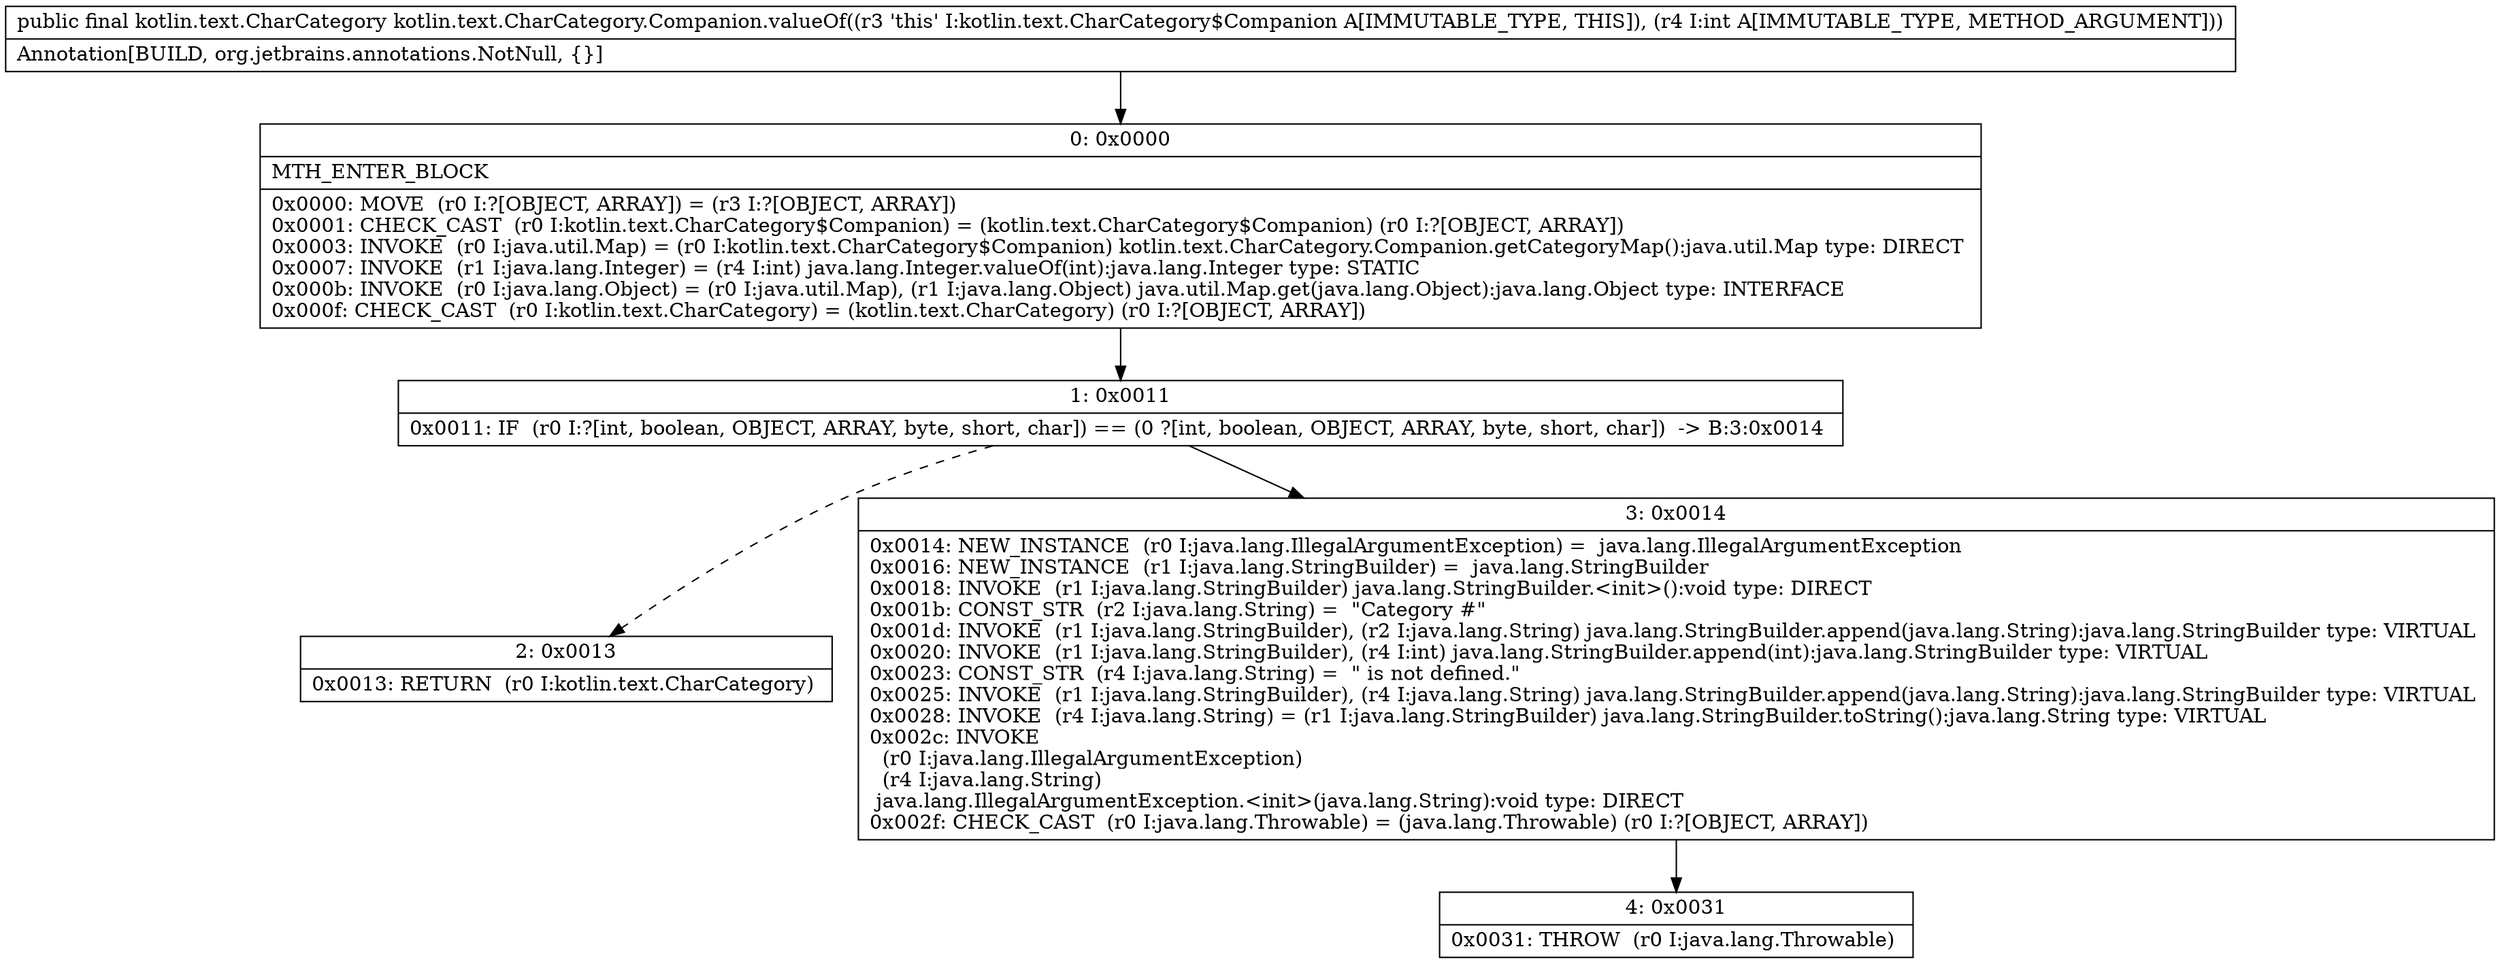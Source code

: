 digraph "CFG forkotlin.text.CharCategory.Companion.valueOf(I)Lkotlin\/text\/CharCategory;" {
Node_0 [shape=record,label="{0\:\ 0x0000|MTH_ENTER_BLOCK\l|0x0000: MOVE  (r0 I:?[OBJECT, ARRAY]) = (r3 I:?[OBJECT, ARRAY]) \l0x0001: CHECK_CAST  (r0 I:kotlin.text.CharCategory$Companion) = (kotlin.text.CharCategory$Companion) (r0 I:?[OBJECT, ARRAY]) \l0x0003: INVOKE  (r0 I:java.util.Map) = (r0 I:kotlin.text.CharCategory$Companion) kotlin.text.CharCategory.Companion.getCategoryMap():java.util.Map type: DIRECT \l0x0007: INVOKE  (r1 I:java.lang.Integer) = (r4 I:int) java.lang.Integer.valueOf(int):java.lang.Integer type: STATIC \l0x000b: INVOKE  (r0 I:java.lang.Object) = (r0 I:java.util.Map), (r1 I:java.lang.Object) java.util.Map.get(java.lang.Object):java.lang.Object type: INTERFACE \l0x000f: CHECK_CAST  (r0 I:kotlin.text.CharCategory) = (kotlin.text.CharCategory) (r0 I:?[OBJECT, ARRAY]) \l}"];
Node_1 [shape=record,label="{1\:\ 0x0011|0x0011: IF  (r0 I:?[int, boolean, OBJECT, ARRAY, byte, short, char]) == (0 ?[int, boolean, OBJECT, ARRAY, byte, short, char])  \-\> B:3:0x0014 \l}"];
Node_2 [shape=record,label="{2\:\ 0x0013|0x0013: RETURN  (r0 I:kotlin.text.CharCategory) \l}"];
Node_3 [shape=record,label="{3\:\ 0x0014|0x0014: NEW_INSTANCE  (r0 I:java.lang.IllegalArgumentException) =  java.lang.IllegalArgumentException \l0x0016: NEW_INSTANCE  (r1 I:java.lang.StringBuilder) =  java.lang.StringBuilder \l0x0018: INVOKE  (r1 I:java.lang.StringBuilder) java.lang.StringBuilder.\<init\>():void type: DIRECT \l0x001b: CONST_STR  (r2 I:java.lang.String) =  \"Category #\" \l0x001d: INVOKE  (r1 I:java.lang.StringBuilder), (r2 I:java.lang.String) java.lang.StringBuilder.append(java.lang.String):java.lang.StringBuilder type: VIRTUAL \l0x0020: INVOKE  (r1 I:java.lang.StringBuilder), (r4 I:int) java.lang.StringBuilder.append(int):java.lang.StringBuilder type: VIRTUAL \l0x0023: CONST_STR  (r4 I:java.lang.String) =  \" is not defined.\" \l0x0025: INVOKE  (r1 I:java.lang.StringBuilder), (r4 I:java.lang.String) java.lang.StringBuilder.append(java.lang.String):java.lang.StringBuilder type: VIRTUAL \l0x0028: INVOKE  (r4 I:java.lang.String) = (r1 I:java.lang.StringBuilder) java.lang.StringBuilder.toString():java.lang.String type: VIRTUAL \l0x002c: INVOKE  \l  (r0 I:java.lang.IllegalArgumentException)\l  (r4 I:java.lang.String)\l java.lang.IllegalArgumentException.\<init\>(java.lang.String):void type: DIRECT \l0x002f: CHECK_CAST  (r0 I:java.lang.Throwable) = (java.lang.Throwable) (r0 I:?[OBJECT, ARRAY]) \l}"];
Node_4 [shape=record,label="{4\:\ 0x0031|0x0031: THROW  (r0 I:java.lang.Throwable) \l}"];
MethodNode[shape=record,label="{public final kotlin.text.CharCategory kotlin.text.CharCategory.Companion.valueOf((r3 'this' I:kotlin.text.CharCategory$Companion A[IMMUTABLE_TYPE, THIS]), (r4 I:int A[IMMUTABLE_TYPE, METHOD_ARGUMENT]))  | Annotation[BUILD, org.jetbrains.annotations.NotNull, \{\}]\l}"];
MethodNode -> Node_0;
Node_0 -> Node_1;
Node_1 -> Node_2[style=dashed];
Node_1 -> Node_3;
Node_3 -> Node_4;
}

